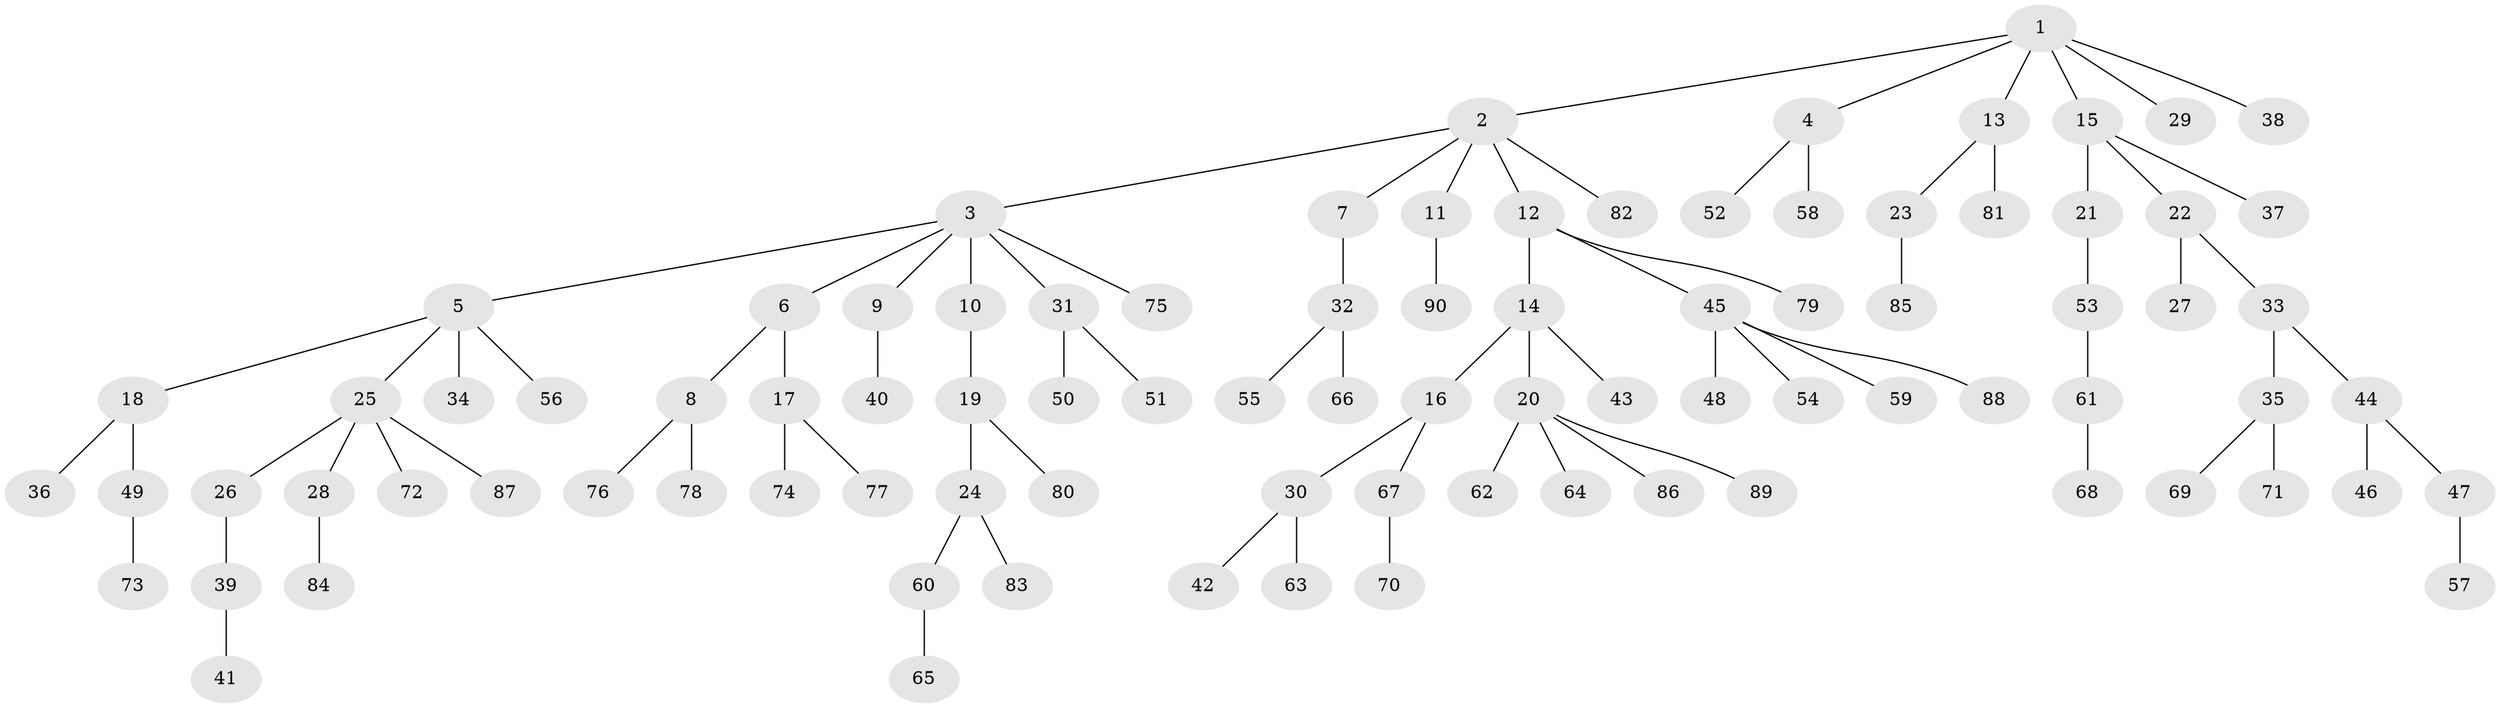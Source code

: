 // Generated by graph-tools (version 1.1) at 2025/15/03/09/25 04:15:40]
// undirected, 90 vertices, 89 edges
graph export_dot {
graph [start="1"]
  node [color=gray90,style=filled];
  1;
  2;
  3;
  4;
  5;
  6;
  7;
  8;
  9;
  10;
  11;
  12;
  13;
  14;
  15;
  16;
  17;
  18;
  19;
  20;
  21;
  22;
  23;
  24;
  25;
  26;
  27;
  28;
  29;
  30;
  31;
  32;
  33;
  34;
  35;
  36;
  37;
  38;
  39;
  40;
  41;
  42;
  43;
  44;
  45;
  46;
  47;
  48;
  49;
  50;
  51;
  52;
  53;
  54;
  55;
  56;
  57;
  58;
  59;
  60;
  61;
  62;
  63;
  64;
  65;
  66;
  67;
  68;
  69;
  70;
  71;
  72;
  73;
  74;
  75;
  76;
  77;
  78;
  79;
  80;
  81;
  82;
  83;
  84;
  85;
  86;
  87;
  88;
  89;
  90;
  1 -- 2;
  1 -- 4;
  1 -- 13;
  1 -- 15;
  1 -- 29;
  1 -- 38;
  2 -- 3;
  2 -- 7;
  2 -- 11;
  2 -- 12;
  2 -- 82;
  3 -- 5;
  3 -- 6;
  3 -- 9;
  3 -- 10;
  3 -- 31;
  3 -- 75;
  4 -- 52;
  4 -- 58;
  5 -- 18;
  5 -- 25;
  5 -- 34;
  5 -- 56;
  6 -- 8;
  6 -- 17;
  7 -- 32;
  8 -- 76;
  8 -- 78;
  9 -- 40;
  10 -- 19;
  11 -- 90;
  12 -- 14;
  12 -- 45;
  12 -- 79;
  13 -- 23;
  13 -- 81;
  14 -- 16;
  14 -- 20;
  14 -- 43;
  15 -- 21;
  15 -- 22;
  15 -- 37;
  16 -- 30;
  16 -- 67;
  17 -- 74;
  17 -- 77;
  18 -- 36;
  18 -- 49;
  19 -- 24;
  19 -- 80;
  20 -- 62;
  20 -- 64;
  20 -- 86;
  20 -- 89;
  21 -- 53;
  22 -- 27;
  22 -- 33;
  23 -- 85;
  24 -- 60;
  24 -- 83;
  25 -- 26;
  25 -- 28;
  25 -- 72;
  25 -- 87;
  26 -- 39;
  28 -- 84;
  30 -- 42;
  30 -- 63;
  31 -- 50;
  31 -- 51;
  32 -- 55;
  32 -- 66;
  33 -- 35;
  33 -- 44;
  35 -- 69;
  35 -- 71;
  39 -- 41;
  44 -- 46;
  44 -- 47;
  45 -- 48;
  45 -- 54;
  45 -- 59;
  45 -- 88;
  47 -- 57;
  49 -- 73;
  53 -- 61;
  60 -- 65;
  61 -- 68;
  67 -- 70;
}
